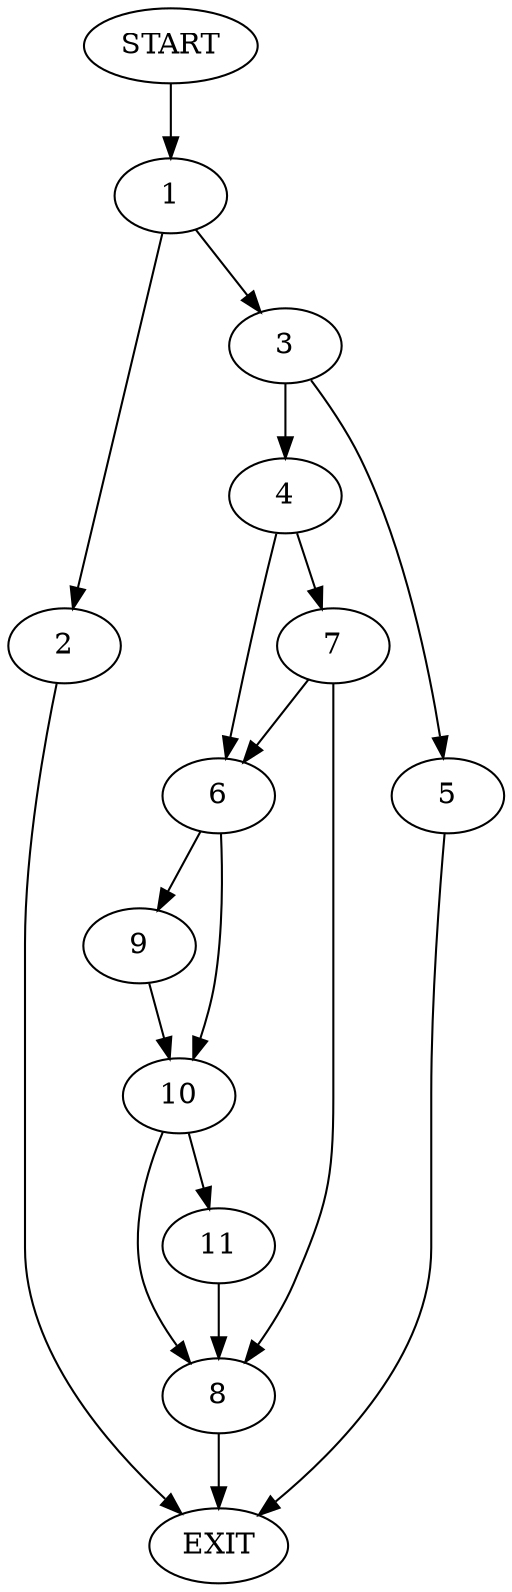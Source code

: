 digraph {
0 [label="START"]
12 [label="EXIT"]
0 -> 1
1 -> 2
1 -> 3
2 -> 12
3 -> 4
3 -> 5
5 -> 12
4 -> 6
4 -> 7
7 -> 6
7 -> 8
6 -> 9
6 -> 10
8 -> 12
9 -> 10
10 -> 11
10 -> 8
11 -> 8
}
